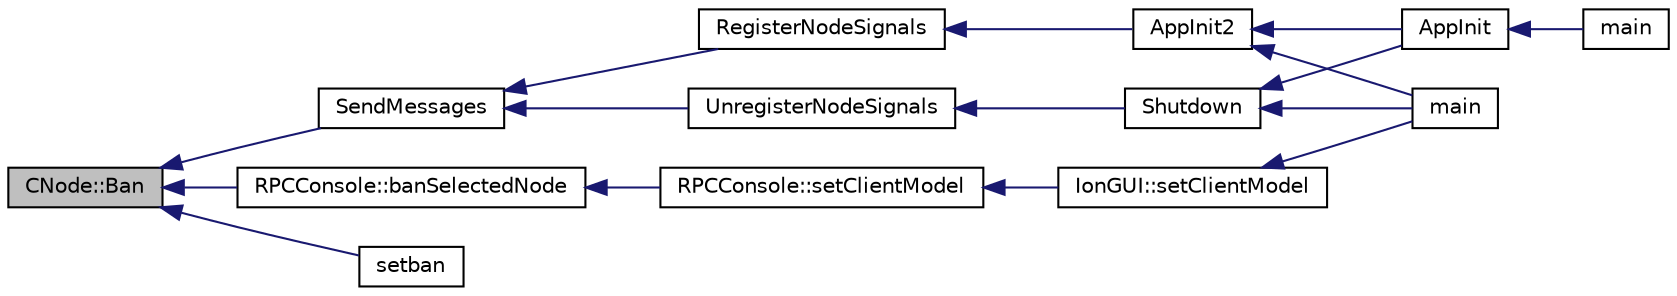 digraph "CNode::Ban"
{
  edge [fontname="Helvetica",fontsize="10",labelfontname="Helvetica",labelfontsize="10"];
  node [fontname="Helvetica",fontsize="10",shape=record];
  rankdir="LR";
  Node303 [label="CNode::Ban",height=0.2,width=0.4,color="black", fillcolor="grey75", style="filled", fontcolor="black"];
  Node303 -> Node304 [dir="back",color="midnightblue",fontsize="10",style="solid",fontname="Helvetica"];
  Node304 [label="SendMessages",height=0.2,width=0.4,color="black", fillcolor="white", style="filled",URL="$d4/dbf/main_8h.html#a711a5bdb30c9c9bbdc83011b1cbbe2f3"];
  Node304 -> Node305 [dir="back",color="midnightblue",fontsize="10",style="solid",fontname="Helvetica"];
  Node305 [label="RegisterNodeSignals",height=0.2,width=0.4,color="black", fillcolor="white", style="filled",URL="$d4/dbf/main_8h.html#ab02615ff65f91d69f8d786ec900baa8a",tooltip="Register with a network node to receive its signals. "];
  Node305 -> Node306 [dir="back",color="midnightblue",fontsize="10",style="solid",fontname="Helvetica"];
  Node306 [label="AppInit2",height=0.2,width=0.4,color="black", fillcolor="white", style="filled",URL="$d8/dc0/init_8h.html#a1a4c1bfbf6ba1db77e988b89b9cadfd3",tooltip="Initialize ion. "];
  Node306 -> Node307 [dir="back",color="midnightblue",fontsize="10",style="solid",fontname="Helvetica"];
  Node307 [label="AppInit",height=0.2,width=0.4,color="black", fillcolor="white", style="filled",URL="$d4/d35/iond_8cpp.html#ac59316b767e6984e1285f0531275286b"];
  Node307 -> Node308 [dir="back",color="midnightblue",fontsize="10",style="solid",fontname="Helvetica"];
  Node308 [label="main",height=0.2,width=0.4,color="black", fillcolor="white", style="filled",URL="$d4/d35/iond_8cpp.html#a0ddf1224851353fc92bfbff6f499fa97"];
  Node306 -> Node309 [dir="back",color="midnightblue",fontsize="10",style="solid",fontname="Helvetica"];
  Node309 [label="main",height=0.2,width=0.4,color="black", fillcolor="white", style="filled",URL="$d5/d2d/ion_8cpp.html#a0ddf1224851353fc92bfbff6f499fa97"];
  Node304 -> Node310 [dir="back",color="midnightblue",fontsize="10",style="solid",fontname="Helvetica"];
  Node310 [label="UnregisterNodeSignals",height=0.2,width=0.4,color="black", fillcolor="white", style="filled",URL="$d4/dbf/main_8h.html#a3ef0cc6e9d9d6435ee2a5569244d6ebd",tooltip="Unregister a network node. "];
  Node310 -> Node311 [dir="back",color="midnightblue",fontsize="10",style="solid",fontname="Helvetica"];
  Node311 [label="Shutdown",height=0.2,width=0.4,color="black", fillcolor="white", style="filled",URL="$d8/dc0/init_8h.html#ac5f038c2b480cf9ef5e19e3eba8dbaf9"];
  Node311 -> Node307 [dir="back",color="midnightblue",fontsize="10",style="solid",fontname="Helvetica"];
  Node311 -> Node309 [dir="back",color="midnightblue",fontsize="10",style="solid",fontname="Helvetica"];
  Node303 -> Node312 [dir="back",color="midnightblue",fontsize="10",style="solid",fontname="Helvetica"];
  Node312 [label="RPCConsole::banSelectedNode",height=0.2,width=0.4,color="black", fillcolor="white", style="filled",URL="$d7/de8/class_r_p_c_console.html#aacaf485583b6342c5e1877e7582f95c5",tooltip="Ban a selected node on the Peers tab. "];
  Node312 -> Node313 [dir="back",color="midnightblue",fontsize="10",style="solid",fontname="Helvetica"];
  Node313 [label="RPCConsole::setClientModel",height=0.2,width=0.4,color="black", fillcolor="white", style="filled",URL="$d7/de8/class_r_p_c_console.html#a355349a33664a07628e9ca22a60f5fa7"];
  Node313 -> Node314 [dir="back",color="midnightblue",fontsize="10",style="solid",fontname="Helvetica"];
  Node314 [label="IonGUI::setClientModel",height=0.2,width=0.4,color="black", fillcolor="white", style="filled",URL="$dc/d0b/class_ion_g_u_i.html#aee0c583c834ce4f4c598c29db83b0680",tooltip="Set the client model. "];
  Node314 -> Node309 [dir="back",color="midnightblue",fontsize="10",style="solid",fontname="Helvetica"];
  Node303 -> Node315 [dir="back",color="midnightblue",fontsize="10",style="solid",fontname="Helvetica"];
  Node315 [label="setban",height=0.2,width=0.4,color="black", fillcolor="white", style="filled",URL="$df/dab/rpcnet_8cpp.html#a4691c5765507f04c86e42e8df1e5c047"];
}
